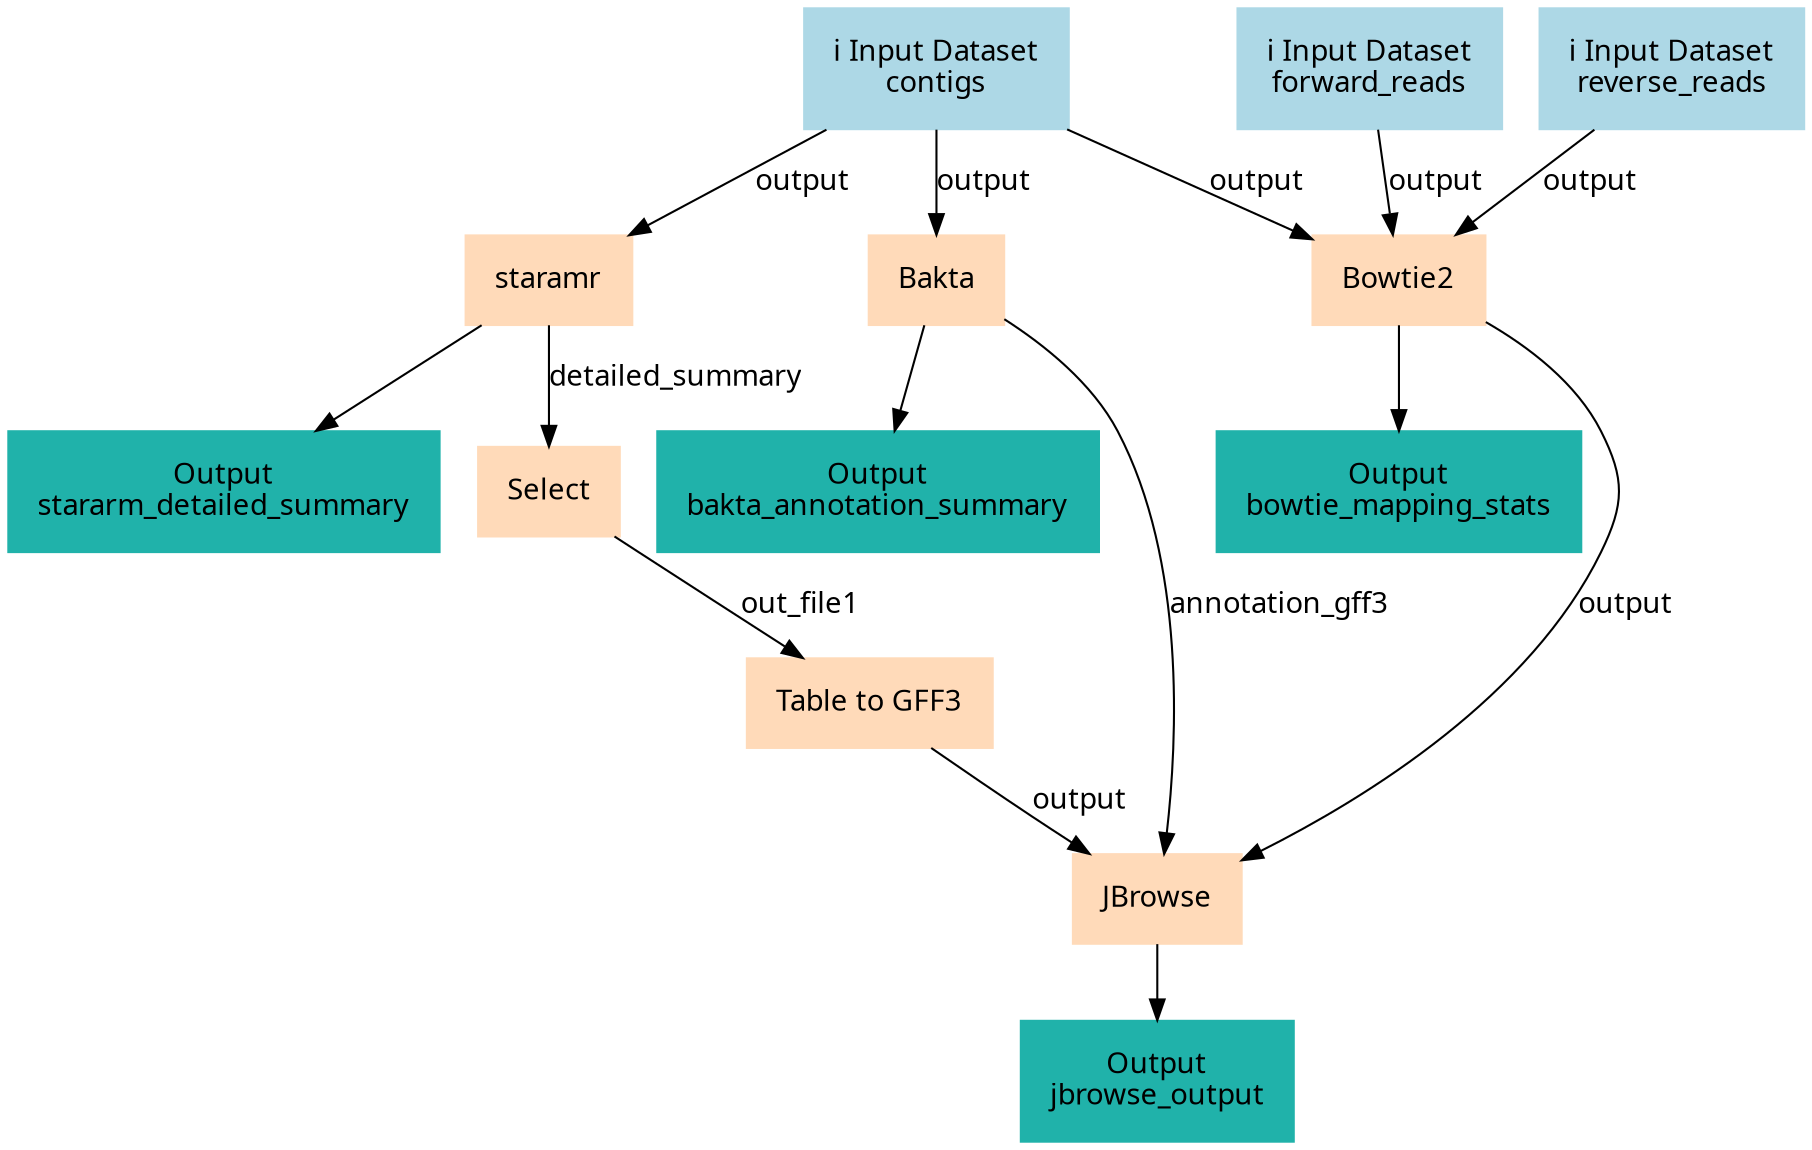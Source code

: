 digraph main {
  node [fontname="Atkinson Hyperlegible", shape=box, color=white,style=filled,color=peachpuff,margin="0.2,0.2"];
  edge [fontname="Atkinson Hyperlegible"];
  0[color=lightblue,label="ℹ️ Input Dataset\ncontigs"]
  1[color=lightblue,label="ℹ️ Input Dataset\nforward_reads"]
  2[color=lightblue,label="ℹ️ Input Dataset\nreverse_reads"]
  3[label="staramr"]
  0 -> 3 [label="output"]
  kdf0ff9b9329f4ee893cd62ce3e89066b[color=lightseagreen,label="Output\nstararm_detailed_summary"]
  3 -> kdf0ff9b9329f4ee893cd62ce3e89066b
  4[label="Bakta"]
  0 -> 4 [label="output"]
  kae3c750d066147d8ad87dfd7ac212086[color=lightseagreen,label="Output\nbakta_annotation_summary"]
  4 -> kae3c750d066147d8ad87dfd7ac212086
  5[label="Bowtie2"]
  1 -> 5 [label="output"]
  2 -> 5 [label="output"]
  0 -> 5 [label="output"]
  ka0011716b91041f2ae20289528984433[color=lightseagreen,label="Output\nbowtie_mapping_stats"]
  5 -> ka0011716b91041f2ae20289528984433
  6[label="Select"]
  3 -> 6 [label="detailed_summary"]
  7[label="Table to GFF3"]
  6 -> 7 [label="out_file1"]
  8[label="JBrowse"]
  4 -> 8 [label="annotation_gff3"]
  7 -> 8 [label="output"]
  5 -> 8 [label="output"]
  k79b92d0b882d41acb85782c65908a4e0[color=lightseagreen,label="Output\njbrowse_output"]
  8 -> k79b92d0b882d41acb85782c65908a4e0
}